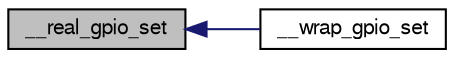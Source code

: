 digraph "__real_gpio_set"
{
  edge [fontname="FreeSans",fontsize="10",labelfontname="FreeSans",labelfontsize="10"];
  node [fontname="FreeSans",fontsize="10",shape=record];
  rankdir="LR";
  Node1 [label="__real_gpio_set",height=0.2,width=0.4,color="black", fillcolor="grey75", style="filled", fontcolor="black"];
  Node1 -> Node2 [dir="back",color="midnightblue",fontsize="10",style="solid",fontname="FreeSans"];
  Node2 [label="__wrap_gpio_set",height=0.2,width=0.4,color="black", fillcolor="white", style="filled",URL="$gpio__ext__common_8c.html#a09a217db9f074e9a34e7bcf7e86f9ada"];
}
